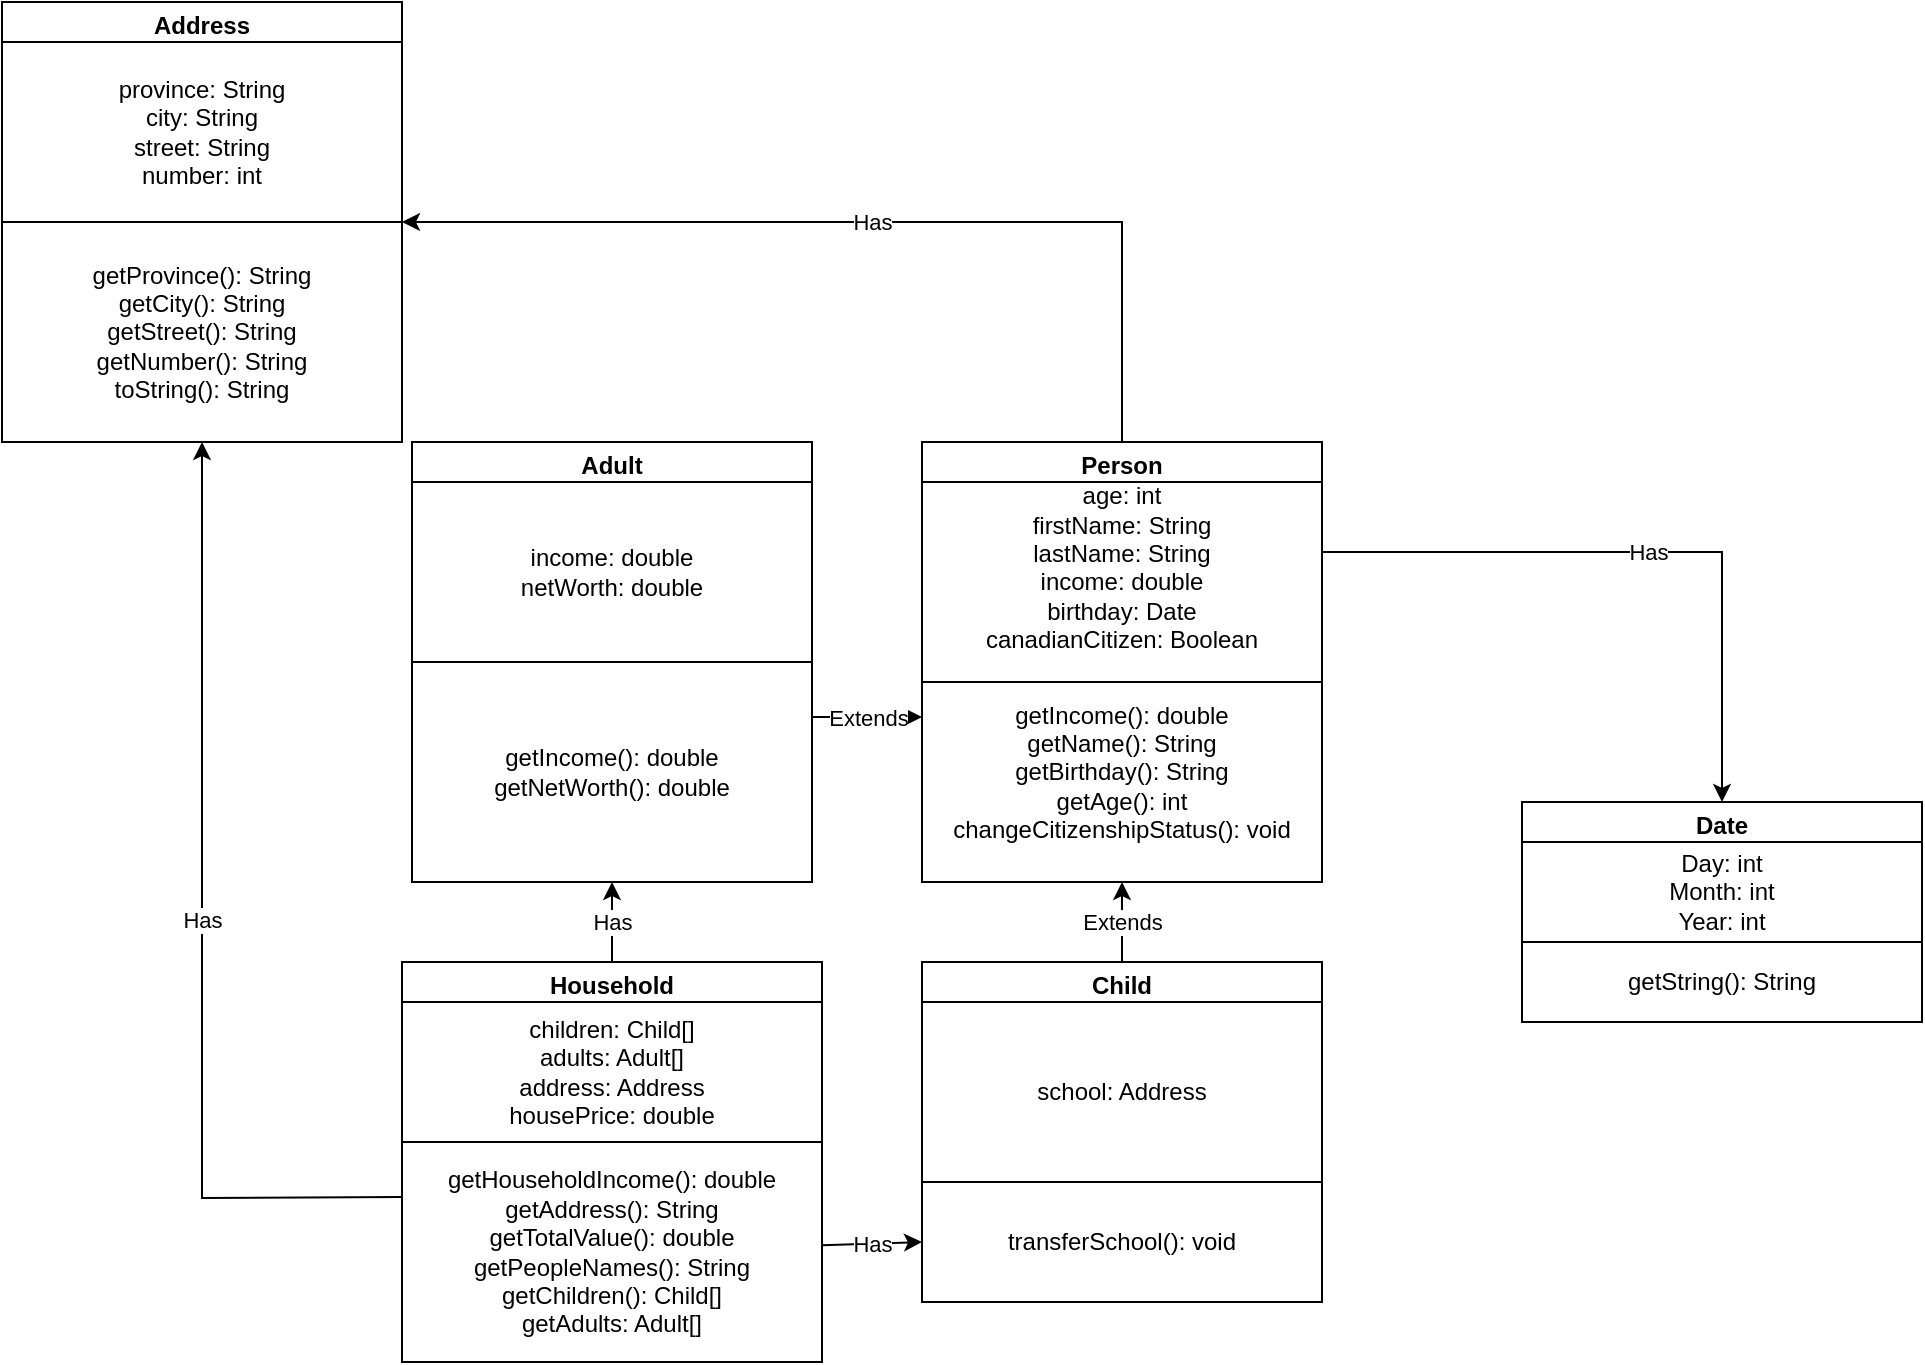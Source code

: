 <mxfile version="24.8.2">
  <diagram name="Page-1" id="9w28fsDBYe2TFZn61FKc">
    <mxGraphModel dx="2163" dy="1821" grid="1" gridSize="10" guides="1" tooltips="1" connect="1" arrows="1" fold="1" page="1" pageScale="1" pageWidth="850" pageHeight="1100" math="0" shadow="0">
      <root>
        <mxCell id="0" />
        <mxCell id="1" parent="0" />
        <mxCell id="L40QEeEeSPDppebi08FK-4" value="Household" style="swimlane;whiteSpace=wrap;html=1;" vertex="1" parent="1">
          <mxGeometry x="40" y="10" width="210" height="200" as="geometry" />
        </mxCell>
        <mxCell id="L40QEeEeSPDppebi08FK-12" value="&lt;div&gt;getHouseholdIncome(): double&lt;/div&gt;&lt;div&gt;getAddress(): String&lt;/div&gt;&lt;div&gt;getTotalValue(): double&lt;/div&gt;&lt;div&gt;getPeopleNames(): String&lt;/div&gt;&lt;div&gt;getChildren(): Child[]&lt;/div&gt;&lt;div&gt;getAdults: Adult[]&lt;br&gt;&lt;/div&gt;" style="whiteSpace=wrap;html=1;" vertex="1" parent="L40QEeEeSPDppebi08FK-4">
          <mxGeometry y="90" width="210" height="110" as="geometry" />
        </mxCell>
        <mxCell id="L40QEeEeSPDppebi08FK-5" value="&lt;div&gt;children: Child[]&lt;/div&gt;&lt;div&gt;adults: Adult[]&lt;br&gt;&lt;/div&gt;&lt;div&gt;address: Address&lt;/div&gt;&lt;div&gt;housePrice: double&lt;br&gt;&lt;/div&gt;" style="whiteSpace=wrap;html=1;" vertex="1" parent="L40QEeEeSPDppebi08FK-4">
          <mxGeometry y="20" width="210" height="70" as="geometry" />
        </mxCell>
        <mxCell id="L40QEeEeSPDppebi08FK-6" value="" style="endArrow=classic;html=1;rounded=0;exitX=0.5;exitY=0;exitDx=0;exitDy=0;entryX=0.5;entryY=1;entryDx=0;entryDy=0;" edge="1" parent="1" source="L40QEeEeSPDppebi08FK-4" target="L40QEeEeSPDppebi08FK-13">
          <mxGeometry relative="1" as="geometry">
            <mxPoint x="330" y="380" as="sourcePoint" />
            <mxPoint x="310" y="380" as="targetPoint" />
            <Array as="points" />
          </mxGeometry>
        </mxCell>
        <mxCell id="L40QEeEeSPDppebi08FK-7" value="Has" style="edgeLabel;resizable=0;html=1;;align=center;verticalAlign=middle;" connectable="0" vertex="1" parent="L40QEeEeSPDppebi08FK-6">
          <mxGeometry relative="1" as="geometry" />
        </mxCell>
        <mxCell id="L40QEeEeSPDppebi08FK-13" value="Adult" style="swimlane;whiteSpace=wrap;html=1;startSize=23;" vertex="1" parent="1">
          <mxGeometry x="45" y="-250" width="200" height="220" as="geometry" />
        </mxCell>
        <mxCell id="L40QEeEeSPDppebi08FK-14" value="&lt;div&gt;getIncome(): double&lt;/div&gt;&lt;div&gt;getNetWorth(): double&lt;/div&gt;" style="whiteSpace=wrap;html=1;" vertex="1" parent="L40QEeEeSPDppebi08FK-13">
          <mxGeometry y="110" width="200" height="110" as="geometry" />
        </mxCell>
        <mxCell id="L40QEeEeSPDppebi08FK-15" value="&lt;div&gt;income: double&lt;/div&gt;&lt;div&gt;netWorth: double&lt;/div&gt;" style="whiteSpace=wrap;html=1;" vertex="1" parent="L40QEeEeSPDppebi08FK-13">
          <mxGeometry y="20" width="200" height="90" as="geometry" />
        </mxCell>
        <mxCell id="L40QEeEeSPDppebi08FK-17" value="Date" style="swimlane;whiteSpace=wrap;html=1;" vertex="1" parent="1">
          <mxGeometry x="600" y="-70" width="200" height="110" as="geometry" />
        </mxCell>
        <mxCell id="L40QEeEeSPDppebi08FK-19" value="&lt;div&gt;Day: int&lt;/div&gt;&lt;div&gt;Month: int&lt;/div&gt;&lt;div&gt;Year: int&lt;br&gt;&lt;/div&gt;" style="whiteSpace=wrap;html=1;" vertex="1" parent="L40QEeEeSPDppebi08FK-17">
          <mxGeometry y="20" width="200" height="50" as="geometry" />
        </mxCell>
        <mxCell id="L40QEeEeSPDppebi08FK-28" value="getString(): String" style="whiteSpace=wrap;html=1;" vertex="1" parent="L40QEeEeSPDppebi08FK-17">
          <mxGeometry y="70" width="200" height="40" as="geometry" />
        </mxCell>
        <mxCell id="L40QEeEeSPDppebi08FK-23" value="" style="endArrow=classic;html=1;rounded=0;exitX=1;exitY=0.25;exitDx=0;exitDy=0;entryX=0.5;entryY=0;entryDx=0;entryDy=0;" edge="1" parent="1" source="L40QEeEeSPDppebi08FK-25" target="L40QEeEeSPDppebi08FK-17">
          <mxGeometry relative="1" as="geometry">
            <mxPoint x="410" y="370" as="sourcePoint" />
            <mxPoint x="680" y="160" as="targetPoint" />
            <Array as="points">
              <mxPoint x="700" y="-195" />
            </Array>
          </mxGeometry>
        </mxCell>
        <mxCell id="L40QEeEeSPDppebi08FK-24" value="Has" style="edgeLabel;resizable=0;html=1;;align=center;verticalAlign=middle;" connectable="0" vertex="1" parent="L40QEeEeSPDppebi08FK-23">
          <mxGeometry relative="1" as="geometry" />
        </mxCell>
        <mxCell id="L40QEeEeSPDppebi08FK-25" value="Person" style="swimlane;whiteSpace=wrap;html=1;startSize=23;" vertex="1" parent="1">
          <mxGeometry x="300" y="-250" width="200" height="220" as="geometry" />
        </mxCell>
        <mxCell id="L40QEeEeSPDppebi08FK-26" value="&lt;div&gt;getIncome(): double&lt;/div&gt;&lt;div&gt;getName(): String&lt;/div&gt;&lt;div&gt;getBirthday(): String&lt;/div&gt;&lt;div&gt;getAge(): int&lt;/div&gt;&lt;div&gt;changeCitizenshipStatus(): void&lt;br&gt;&lt;/div&gt;" style="whiteSpace=wrap;html=1;" vertex="1" parent="L40QEeEeSPDppebi08FK-25">
          <mxGeometry y="110" width="200" height="110" as="geometry" />
        </mxCell>
        <mxCell id="L40QEeEeSPDppebi08FK-27" value="&lt;div&gt;age: int&lt;/div&gt;&lt;div&gt;firstName: String&lt;/div&gt;&lt;div&gt;lastName: String&lt;/div&gt;&lt;div&gt;income: double&lt;/div&gt;&lt;div&gt;birthday: Date&lt;/div&gt;&lt;div&gt;canadianCitizen: Boolean&lt;/div&gt;&lt;div&gt;&lt;br&gt;&lt;/div&gt;" style="whiteSpace=wrap;html=1;" vertex="1" parent="L40QEeEeSPDppebi08FK-25">
          <mxGeometry y="20" width="200" height="100" as="geometry" />
        </mxCell>
        <mxCell id="L40QEeEeSPDppebi08FK-30" value="" style="endArrow=classic;html=1;rounded=0;entryX=0;entryY=0.25;entryDx=0;entryDy=0;exitX=1;exitY=0.25;exitDx=0;exitDy=0;" edge="1" parent="1" source="L40QEeEeSPDppebi08FK-14" target="L40QEeEeSPDppebi08FK-26">
          <mxGeometry relative="1" as="geometry">
            <mxPoint x="500" y="390" as="sourcePoint" />
            <mxPoint x="600" y="390" as="targetPoint" />
          </mxGeometry>
        </mxCell>
        <mxCell id="L40QEeEeSPDppebi08FK-31" value="Extends" style="edgeLabel;resizable=0;html=1;;align=center;verticalAlign=middle;" connectable="0" vertex="1" parent="L40QEeEeSPDppebi08FK-30">
          <mxGeometry relative="1" as="geometry" />
        </mxCell>
        <mxCell id="L40QEeEeSPDppebi08FK-36" value="Child" style="swimlane;whiteSpace=wrap;html=1;startSize=23;" vertex="1" parent="1">
          <mxGeometry x="300" y="10" width="200" height="170" as="geometry" />
        </mxCell>
        <mxCell id="L40QEeEeSPDppebi08FK-37" value="transferSchool(): void" style="whiteSpace=wrap;html=1;" vertex="1" parent="L40QEeEeSPDppebi08FK-36">
          <mxGeometry y="110" width="200" height="60" as="geometry" />
        </mxCell>
        <mxCell id="L40QEeEeSPDppebi08FK-38" value="school: Address" style="whiteSpace=wrap;html=1;" vertex="1" parent="L40QEeEeSPDppebi08FK-36">
          <mxGeometry y="20" width="200" height="90" as="geometry" />
        </mxCell>
        <mxCell id="L40QEeEeSPDppebi08FK-40" value="" style="endArrow=classic;html=1;rounded=0;entryX=0.5;entryY=1;entryDx=0;entryDy=0;exitX=0.5;exitY=0;exitDx=0;exitDy=0;" edge="1" parent="1" source="L40QEeEeSPDppebi08FK-36" target="L40QEeEeSPDppebi08FK-25">
          <mxGeometry relative="1" as="geometry">
            <mxPoint x="520" y="398" as="sourcePoint" />
            <mxPoint x="590" y="398" as="targetPoint" />
          </mxGeometry>
        </mxCell>
        <mxCell id="L40QEeEeSPDppebi08FK-41" value="Extends" style="edgeLabel;resizable=0;html=1;;align=center;verticalAlign=middle;" connectable="0" vertex="1" parent="L40QEeEeSPDppebi08FK-40">
          <mxGeometry relative="1" as="geometry" />
        </mxCell>
        <mxCell id="L40QEeEeSPDppebi08FK-49" value="Address" style="swimlane;whiteSpace=wrap;html=1;startSize=23;" vertex="1" parent="1">
          <mxGeometry x="-160" y="-470" width="200" height="220" as="geometry" />
        </mxCell>
        <mxCell id="L40QEeEeSPDppebi08FK-50" value="&lt;div&gt;getProvince(): String&lt;/div&gt;&lt;div&gt;getCity(): String&lt;/div&gt;&lt;div&gt;getStreet(): String&lt;/div&gt;&lt;div&gt;getNumber(): String&lt;/div&gt;&lt;div&gt;toString(): String&lt;br&gt;&lt;/div&gt;" style="whiteSpace=wrap;html=1;" vertex="1" parent="L40QEeEeSPDppebi08FK-49">
          <mxGeometry y="110" width="200" height="110" as="geometry" />
        </mxCell>
        <mxCell id="L40QEeEeSPDppebi08FK-51" value="&lt;div&gt;province: String&lt;/div&gt;&lt;div&gt;city: String&lt;/div&gt;&lt;div&gt;street: String&lt;/div&gt;&lt;div&gt;number: int&lt;br&gt;&lt;/div&gt;" style="whiteSpace=wrap;html=1;" vertex="1" parent="L40QEeEeSPDppebi08FK-49">
          <mxGeometry y="20" width="200" height="90" as="geometry" />
        </mxCell>
        <mxCell id="L40QEeEeSPDppebi08FK-59" value="" style="endArrow=classic;html=1;rounded=0;entryX=0;entryY=0.5;entryDx=0;entryDy=0;" edge="1" parent="1" source="L40QEeEeSPDppebi08FK-12" target="L40QEeEeSPDppebi08FK-37">
          <mxGeometry relative="1" as="geometry">
            <mxPoint x="260" y="150" as="sourcePoint" />
            <mxPoint x="420" y="260" as="targetPoint" />
            <Array as="points" />
          </mxGeometry>
        </mxCell>
        <mxCell id="L40QEeEeSPDppebi08FK-60" value="Has" style="edgeLabel;resizable=0;html=1;;align=center;verticalAlign=middle;" connectable="0" vertex="1" parent="L40QEeEeSPDppebi08FK-59">
          <mxGeometry relative="1" as="geometry" />
        </mxCell>
        <mxCell id="L40QEeEeSPDppebi08FK-62" value="" style="endArrow=classic;html=1;rounded=0;entryX=1;entryY=0.5;entryDx=0;entryDy=0;exitX=0.5;exitY=0;exitDx=0;exitDy=0;" edge="1" parent="1" source="L40QEeEeSPDppebi08FK-25" target="L40QEeEeSPDppebi08FK-49">
          <mxGeometry relative="1" as="geometry">
            <mxPoint x="400" y="-360" as="sourcePoint" />
            <mxPoint x="690" y="60" as="targetPoint" />
            <Array as="points">
              <mxPoint x="400" y="-360" />
            </Array>
          </mxGeometry>
        </mxCell>
        <mxCell id="L40QEeEeSPDppebi08FK-63" value="Has" style="edgeLabel;resizable=0;html=1;;align=center;verticalAlign=middle;" connectable="0" vertex="1" parent="L40QEeEeSPDppebi08FK-62">
          <mxGeometry relative="1" as="geometry" />
        </mxCell>
        <mxCell id="L40QEeEeSPDppebi08FK-64" value="" style="endArrow=classic;html=1;rounded=0;exitX=0;exitY=0.25;exitDx=0;exitDy=0;entryX=0.5;entryY=1;entryDx=0;entryDy=0;" edge="1" parent="1" source="L40QEeEeSPDppebi08FK-12" target="L40QEeEeSPDppebi08FK-49">
          <mxGeometry relative="1" as="geometry">
            <mxPoint x="20" y="100" as="sourcePoint" />
            <mxPoint x="-370" y="-50" as="targetPoint" />
            <Array as="points">
              <mxPoint x="-60" y="128" />
            </Array>
          </mxGeometry>
        </mxCell>
        <mxCell id="L40QEeEeSPDppebi08FK-65" value="Has" style="edgeLabel;resizable=0;html=1;;align=center;verticalAlign=middle;" connectable="0" vertex="1" parent="L40QEeEeSPDppebi08FK-64">
          <mxGeometry relative="1" as="geometry" />
        </mxCell>
      </root>
    </mxGraphModel>
  </diagram>
</mxfile>
